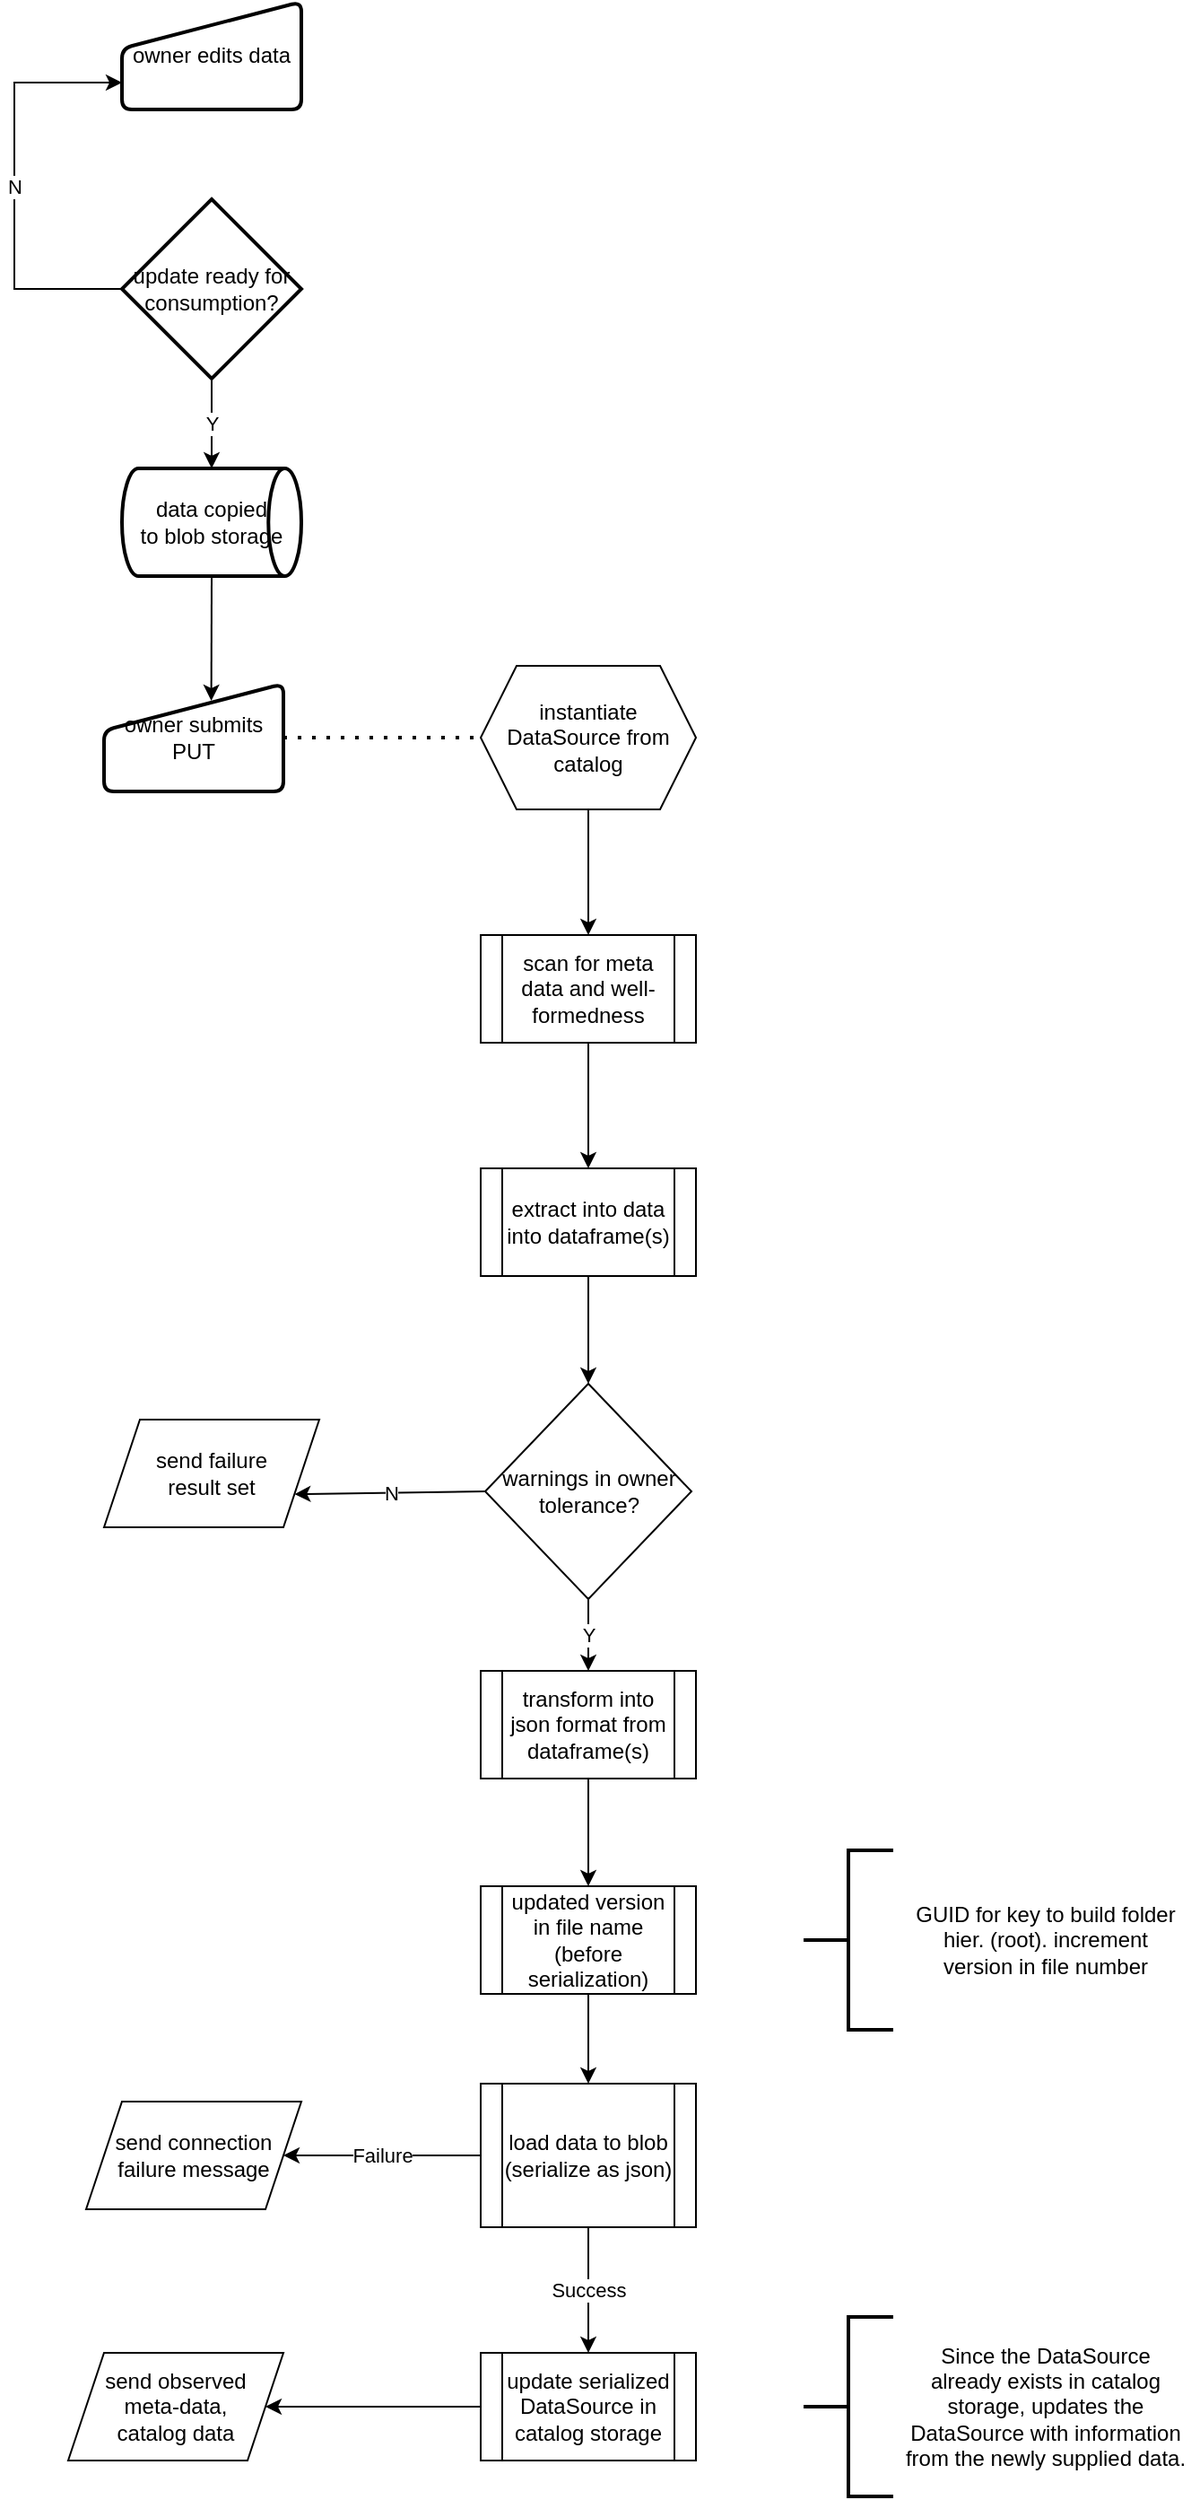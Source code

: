 <mxfile version="15.8.4" type="device"><diagram id="p9Q22dYLNMFIfDMh6eMN" name="Page-1"><mxGraphModel dx="827" dy="3114" grid="1" gridSize="10" guides="1" tooltips="1" connect="1" arrows="1" fold="1" page="1" pageScale="1" pageWidth="850" pageHeight="1100" math="0" shadow="0"><root><mxCell id="0"/><mxCell id="1" parent="0"/><mxCell id="1S8Zr6Y29r9SSEKN0UYS-6" value="instantiate DataSource from catalog" style="shape=hexagon;perimeter=hexagonPerimeter2;whiteSpace=wrap;html=1;fixedSize=1;" vertex="1" parent="1"><mxGeometry x="370" y="-1560" width="120" height="80" as="geometry"/></mxCell><mxCell id="1S8Zr6Y29r9SSEKN0UYS-9" value="" style="endArrow=none;dashed=1;html=1;dashPattern=1 3;strokeWidth=2;rounded=0;entryX=0;entryY=0.5;entryDx=0;entryDy=0;exitX=1;exitY=0.5;exitDx=0;exitDy=0;" edge="1" parent="1" source="1S8Zr6Y29r9SSEKN0UYS-47" target="1S8Zr6Y29r9SSEKN0UYS-6"><mxGeometry width="50" height="50" relative="1" as="geometry"><mxPoint x="350" y="-1590" as="sourcePoint"/><mxPoint x="340" y="-1650" as="targetPoint"/></mxGeometry></mxCell><mxCell id="1S8Zr6Y29r9SSEKN0UYS-10" value="scan for meta data and well-formedness" style="shape=process;whiteSpace=wrap;html=1;backgroundOutline=1;" vertex="1" parent="1"><mxGeometry x="370" y="-1410" width="120" height="60" as="geometry"/></mxCell><mxCell id="1S8Zr6Y29r9SSEKN0UYS-11" value="" style="endArrow=classic;html=1;rounded=0;exitX=0.5;exitY=1;exitDx=0;exitDy=0;entryX=0.5;entryY=0;entryDx=0;entryDy=0;" edge="1" parent="1" source="1S8Zr6Y29r9SSEKN0UYS-6" target="1S8Zr6Y29r9SSEKN0UYS-10"><mxGeometry width="50" height="50" relative="1" as="geometry"><mxPoint x="400" y="-1400" as="sourcePoint"/><mxPoint x="450" y="-1450" as="targetPoint"/></mxGeometry></mxCell><mxCell id="1S8Zr6Y29r9SSEKN0UYS-12" value="extract into data into dataframe(s)" style="shape=process;whiteSpace=wrap;html=1;backgroundOutline=1;" vertex="1" parent="1"><mxGeometry x="370" y="-1280" width="120" height="60" as="geometry"/></mxCell><mxCell id="1S8Zr6Y29r9SSEKN0UYS-13" value="" style="endArrow=classic;html=1;rounded=0;entryX=0.5;entryY=0;entryDx=0;entryDy=0;exitX=0.5;exitY=1;exitDx=0;exitDy=0;" edge="1" parent="1" source="1S8Zr6Y29r9SSEKN0UYS-10" target="1S8Zr6Y29r9SSEKN0UYS-12"><mxGeometry width="50" height="50" relative="1" as="geometry"><mxPoint x="500" y="-1270" as="sourcePoint"/><mxPoint x="550" y="-1320" as="targetPoint"/></mxGeometry></mxCell><mxCell id="1S8Zr6Y29r9SSEKN0UYS-14" value="transform into json format from dataframe(s)" style="shape=process;whiteSpace=wrap;html=1;backgroundOutline=1;" vertex="1" parent="1"><mxGeometry x="370" y="-1000" width="120" height="60" as="geometry"/></mxCell><mxCell id="1S8Zr6Y29r9SSEKN0UYS-16" value="warnings in owner tolerance?" style="rhombus;whiteSpace=wrap;html=1;" vertex="1" parent="1"><mxGeometry x="372.5" y="-1160" width="115" height="120" as="geometry"/></mxCell><mxCell id="1S8Zr6Y29r9SSEKN0UYS-21" value="send failure&lt;br&gt;result set" style="shape=parallelogram;perimeter=parallelogramPerimeter;whiteSpace=wrap;html=1;fixedSize=1;" vertex="1" parent="1"><mxGeometry x="160" y="-1140" width="120" height="60" as="geometry"/></mxCell><mxCell id="1S8Zr6Y29r9SSEKN0UYS-23" value="load data to blob (serialize as json)" style="shape=process;whiteSpace=wrap;html=1;backgroundOutline=1;" vertex="1" parent="1"><mxGeometry x="370" y="-770" width="120" height="80" as="geometry"/></mxCell><mxCell id="1S8Zr6Y29r9SSEKN0UYS-25" value="" style="endArrow=classic;html=1;rounded=0;exitX=0;exitY=0.5;exitDx=0;exitDy=0;entryX=1;entryY=0.75;entryDx=0;entryDy=0;" edge="1" parent="1" source="1S8Zr6Y29r9SSEKN0UYS-16" target="1S8Zr6Y29r9SSEKN0UYS-21"><mxGeometry relative="1" as="geometry"><mxPoint x="270" y="-1030" as="sourcePoint"/><mxPoint x="370" y="-1030" as="targetPoint"/></mxGeometry></mxCell><mxCell id="1S8Zr6Y29r9SSEKN0UYS-26" value="N" style="edgeLabel;resizable=0;html=1;align=center;verticalAlign=middle;" connectable="0" vertex="1" parent="1S8Zr6Y29r9SSEKN0UYS-25"><mxGeometry relative="1" as="geometry"/></mxCell><mxCell id="1S8Zr6Y29r9SSEKN0UYS-27" value="" style="endArrow=classic;html=1;rounded=0;exitX=0.5;exitY=1;exitDx=0;exitDy=0;entryX=0.5;entryY=0;entryDx=0;entryDy=0;" edge="1" parent="1" source="1S8Zr6Y29r9SSEKN0UYS-12" target="1S8Zr6Y29r9SSEKN0UYS-16"><mxGeometry width="50" height="50" relative="1" as="geometry"><mxPoint x="530" y="-1160" as="sourcePoint"/><mxPoint x="580" y="-1210" as="targetPoint"/></mxGeometry></mxCell><mxCell id="1S8Zr6Y29r9SSEKN0UYS-30" value="" style="endArrow=classic;html=1;rounded=0;exitX=0.5;exitY=1;exitDx=0;exitDy=0;entryX=0.5;entryY=0;entryDx=0;entryDy=0;" edge="1" parent="1" source="1S8Zr6Y29r9SSEKN0UYS-16" target="1S8Zr6Y29r9SSEKN0UYS-14"><mxGeometry relative="1" as="geometry"><mxPoint x="510" y="-1050" as="sourcePoint"/><mxPoint x="610" y="-1050" as="targetPoint"/></mxGeometry></mxCell><mxCell id="1S8Zr6Y29r9SSEKN0UYS-31" value="Y" style="edgeLabel;resizable=0;html=1;align=center;verticalAlign=middle;" connectable="0" vertex="1" parent="1S8Zr6Y29r9SSEKN0UYS-30"><mxGeometry relative="1" as="geometry"/></mxCell><mxCell id="1S8Zr6Y29r9SSEKN0UYS-32" value="updated version in file name (before serialization)" style="shape=process;whiteSpace=wrap;html=1;backgroundOutline=1;" vertex="1" parent="1"><mxGeometry x="370" y="-880" width="120" height="60" as="geometry"/></mxCell><mxCell id="1S8Zr6Y29r9SSEKN0UYS-33" value="" style="strokeWidth=2;html=1;shape=mxgraph.flowchart.annotation_2;align=left;labelPosition=right;pointerEvents=1;" vertex="1" parent="1"><mxGeometry x="550" y="-900" width="50" height="100" as="geometry"/></mxCell><mxCell id="1S8Zr6Y29r9SSEKN0UYS-34" value="" style="strokeWidth=2;html=1;shape=mxgraph.flowchart.annotation_2;align=left;labelPosition=right;pointerEvents=1;" vertex="1" parent="1"><mxGeometry x="550" y="-640" width="50" height="100" as="geometry"/></mxCell><mxCell id="1S8Zr6Y29r9SSEKN0UYS-35" value="GUID for key to build folder hier. (root). increment version in file number" style="text;html=1;strokeColor=none;fillColor=none;align=center;verticalAlign=middle;whiteSpace=wrap;rounded=0;" vertex="1" parent="1"><mxGeometry x="610" y="-890" width="150" height="80" as="geometry"/></mxCell><mxCell id="1S8Zr6Y29r9SSEKN0UYS-36" value="" style="endArrow=classic;html=1;rounded=0;exitX=0.5;exitY=1;exitDx=0;exitDy=0;entryX=0.5;entryY=0;entryDx=0;entryDy=0;" edge="1" parent="1" source="1S8Zr6Y29r9SSEKN0UYS-14" target="1S8Zr6Y29r9SSEKN0UYS-32"><mxGeometry width="50" height="50" relative="1" as="geometry"><mxPoint x="520" y="-910" as="sourcePoint"/><mxPoint x="570" y="-960" as="targetPoint"/></mxGeometry></mxCell><mxCell id="1S8Zr6Y29r9SSEKN0UYS-37" value="" style="endArrow=classic;html=1;rounded=0;exitX=0.5;exitY=1;exitDx=0;exitDy=0;entryX=0.5;entryY=0;entryDx=0;entryDy=0;" edge="1" parent="1" source="1S8Zr6Y29r9SSEKN0UYS-32" target="1S8Zr6Y29r9SSEKN0UYS-23"><mxGeometry width="50" height="50" relative="1" as="geometry"><mxPoint x="270" y="-800" as="sourcePoint"/><mxPoint x="320" y="-850" as="targetPoint"/></mxGeometry></mxCell><mxCell id="1S8Zr6Y29r9SSEKN0UYS-38" value="" style="endArrow=classic;html=1;rounded=0;exitX=0;exitY=0.5;exitDx=0;exitDy=0;entryX=1;entryY=0.5;entryDx=0;entryDy=0;" edge="1" parent="1" source="1S8Zr6Y29r9SSEKN0UYS-23" target="1S8Zr6Y29r9SSEKN0UYS-40"><mxGeometry relative="1" as="geometry"><mxPoint x="280" y="-800" as="sourcePoint"/><mxPoint x="310" y="-800" as="targetPoint"/></mxGeometry></mxCell><mxCell id="1S8Zr6Y29r9SSEKN0UYS-39" value="Failure" style="edgeLabel;resizable=0;html=1;align=center;verticalAlign=middle;" connectable="0" vertex="1" parent="1S8Zr6Y29r9SSEKN0UYS-38"><mxGeometry relative="1" as="geometry"/></mxCell><mxCell id="1S8Zr6Y29r9SSEKN0UYS-40" value="send connection failure message" style="shape=parallelogram;perimeter=parallelogramPerimeter;whiteSpace=wrap;html=1;fixedSize=1;" vertex="1" parent="1"><mxGeometry x="150" y="-760" width="120" height="60" as="geometry"/></mxCell><mxCell id="1S8Zr6Y29r9SSEKN0UYS-41" value="" style="endArrow=classic;html=1;rounded=0;exitX=0.5;exitY=1;exitDx=0;exitDy=0;entryX=0.5;entryY=0;entryDx=0;entryDy=0;" edge="1" parent="1" source="1S8Zr6Y29r9SSEKN0UYS-23" target="1S8Zr6Y29r9SSEKN0UYS-43"><mxGeometry relative="1" as="geometry"><mxPoint x="500" y="-620" as="sourcePoint"/><mxPoint x="600" y="-620" as="targetPoint"/></mxGeometry></mxCell><mxCell id="1S8Zr6Y29r9SSEKN0UYS-42" value="Success" style="edgeLabel;resizable=0;html=1;align=center;verticalAlign=middle;" connectable="0" vertex="1" parent="1S8Zr6Y29r9SSEKN0UYS-41"><mxGeometry relative="1" as="geometry"/></mxCell><mxCell id="1S8Zr6Y29r9SSEKN0UYS-43" value="update serialized DataSource in catalog storage" style="shape=process;whiteSpace=wrap;html=1;backgroundOutline=1;" vertex="1" parent="1"><mxGeometry x="370" y="-620" width="120" height="60" as="geometry"/></mxCell><mxCell id="1S8Zr6Y29r9SSEKN0UYS-44" value="Since the DataSource already exists in catalog storage, updates the DataSource with information from the newly supplied data." style="text;html=1;strokeColor=none;fillColor=none;align=center;verticalAlign=middle;whiteSpace=wrap;rounded=0;" vertex="1" parent="1"><mxGeometry x="605" y="-630" width="160" height="80" as="geometry"/></mxCell><mxCell id="1S8Zr6Y29r9SSEKN0UYS-45" value="" style="endArrow=classic;html=1;rounded=0;exitX=0;exitY=0.5;exitDx=0;exitDy=0;entryX=1;entryY=0.5;entryDx=0;entryDy=0;" edge="1" parent="1" source="1S8Zr6Y29r9SSEKN0UYS-43" target="1S8Zr6Y29r9SSEKN0UYS-46"><mxGeometry width="50" height="50" relative="1" as="geometry"><mxPoint x="240" y="-590" as="sourcePoint"/><mxPoint x="290" y="-640" as="targetPoint"/></mxGeometry></mxCell><mxCell id="1S8Zr6Y29r9SSEKN0UYS-46" value="send observed&lt;br&gt;meta-data,&lt;br&gt;catalog data" style="shape=parallelogram;perimeter=parallelogramPerimeter;whiteSpace=wrap;html=1;fixedSize=1;" vertex="1" parent="1"><mxGeometry x="140" y="-620" width="120" height="60" as="geometry"/></mxCell><mxCell id="1S8Zr6Y29r9SSEKN0UYS-47" value="owner submits PUT" style="html=1;strokeWidth=2;shape=manualInput;whiteSpace=wrap;rounded=1;size=26;arcSize=11;" vertex="1" parent="1"><mxGeometry x="160" y="-1550" width="100" height="60" as="geometry"/></mxCell><mxCell id="1S8Zr6Y29r9SSEKN0UYS-48" value="data copied&lt;br&gt;to blob storage" style="strokeWidth=2;html=1;shape=mxgraph.flowchart.direct_data;whiteSpace=wrap;" vertex="1" parent="1"><mxGeometry x="170" y="-1670" width="100" height="60" as="geometry"/></mxCell><mxCell id="1S8Zr6Y29r9SSEKN0UYS-49" value="" style="endArrow=classic;html=1;rounded=0;exitX=0.5;exitY=1;exitDx=0;exitDy=0;exitPerimeter=0;entryX=0.598;entryY=0.158;entryDx=0;entryDy=0;entryPerimeter=0;" edge="1" parent="1" source="1S8Zr6Y29r9SSEKN0UYS-48" target="1S8Zr6Y29r9SSEKN0UYS-47"><mxGeometry width="50" height="50" relative="1" as="geometry"><mxPoint x="290" y="-1570" as="sourcePoint"/><mxPoint x="340" y="-1620" as="targetPoint"/></mxGeometry></mxCell><mxCell id="1S8Zr6Y29r9SSEKN0UYS-50" value="update ready for consumption?" style="strokeWidth=2;html=1;shape=mxgraph.flowchart.decision;whiteSpace=wrap;" vertex="1" parent="1"><mxGeometry x="170" y="-1820" width="100" height="100" as="geometry"/></mxCell><mxCell id="1S8Zr6Y29r9SSEKN0UYS-51" value="" style="endArrow=classic;html=1;rounded=0;exitX=0.5;exitY=1;exitDx=0;exitDy=0;exitPerimeter=0;entryX=0.5;entryY=0;entryDx=0;entryDy=0;entryPerimeter=0;" edge="1" parent="1" source="1S8Zr6Y29r9SSEKN0UYS-50" target="1S8Zr6Y29r9SSEKN0UYS-48"><mxGeometry relative="1" as="geometry"><mxPoint x="310" y="-1750" as="sourcePoint"/><mxPoint x="410" y="-1750" as="targetPoint"/></mxGeometry></mxCell><mxCell id="1S8Zr6Y29r9SSEKN0UYS-52" value="Y" style="edgeLabel;resizable=0;html=1;align=center;verticalAlign=middle;" connectable="0" vertex="1" parent="1S8Zr6Y29r9SSEKN0UYS-51"><mxGeometry relative="1" as="geometry"/></mxCell><mxCell id="1S8Zr6Y29r9SSEKN0UYS-53" value="owner edits data" style="html=1;strokeWidth=2;shape=manualInput;whiteSpace=wrap;rounded=1;size=26;arcSize=11;" vertex="1" parent="1"><mxGeometry x="170" y="-1930" width="100" height="60" as="geometry"/></mxCell><mxCell id="1S8Zr6Y29r9SSEKN0UYS-54" value="" style="endArrow=classic;html=1;rounded=0;exitX=0;exitY=0.5;exitDx=0;exitDy=0;exitPerimeter=0;entryX=0;entryY=0.75;entryDx=0;entryDy=0;" edge="1" parent="1" source="1S8Zr6Y29r9SSEKN0UYS-50" target="1S8Zr6Y29r9SSEKN0UYS-53"><mxGeometry relative="1" as="geometry"><mxPoint x="60" y="-1820" as="sourcePoint"/><mxPoint x="160" y="-1820" as="targetPoint"/><Array as="points"><mxPoint x="110" y="-1770"/><mxPoint x="110" y="-1885"/></Array></mxGeometry></mxCell><mxCell id="1S8Zr6Y29r9SSEKN0UYS-55" value="N" style="edgeLabel;resizable=0;html=1;align=center;verticalAlign=middle;" connectable="0" vertex="1" parent="1S8Zr6Y29r9SSEKN0UYS-54"><mxGeometry relative="1" as="geometry"/></mxCell></root></mxGraphModel></diagram></mxfile>